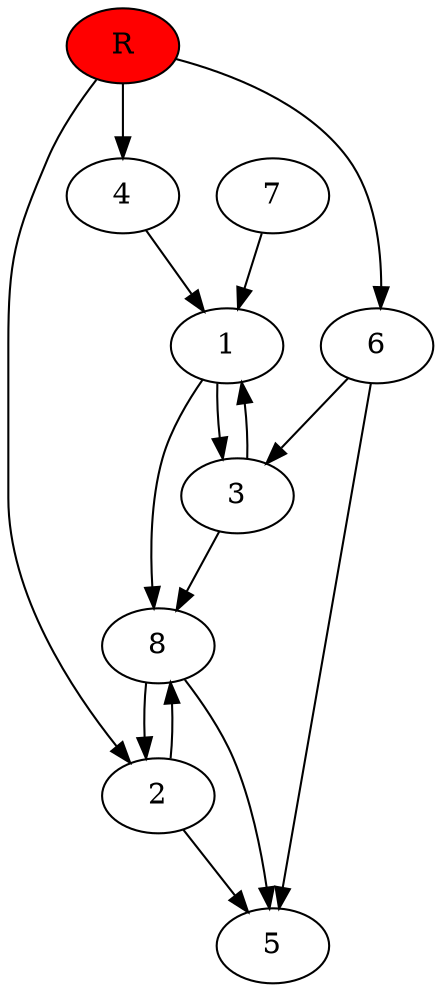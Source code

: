 digraph prb14748 {
	1
	2
	3
	4
	5
	6
	7
	8
	R [fillcolor="#ff0000" style=filled]
	1 -> 3
	1 -> 8
	2 -> 5
	2 -> 8
	3 -> 1
	3 -> 8
	4 -> 1
	6 -> 3
	6 -> 5
	7 -> 1
	8 -> 2
	8 -> 5
	R -> 2
	R -> 4
	R -> 6
}

